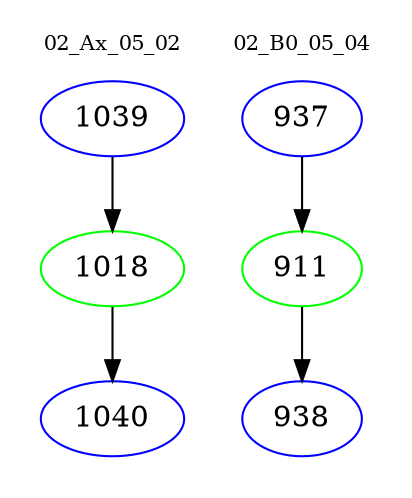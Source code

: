 digraph{
subgraph cluster_0 {
color = white
label = "02_Ax_05_02";
fontsize=10;
T0_1039 [label="1039", color="blue"]
T0_1039 -> T0_1018 [color="black"]
T0_1018 [label="1018", color="green"]
T0_1018 -> T0_1040 [color="black"]
T0_1040 [label="1040", color="blue"]
}
subgraph cluster_1 {
color = white
label = "02_B0_05_04";
fontsize=10;
T1_937 [label="937", color="blue"]
T1_937 -> T1_911 [color="black"]
T1_911 [label="911", color="green"]
T1_911 -> T1_938 [color="black"]
T1_938 [label="938", color="blue"]
}
}
